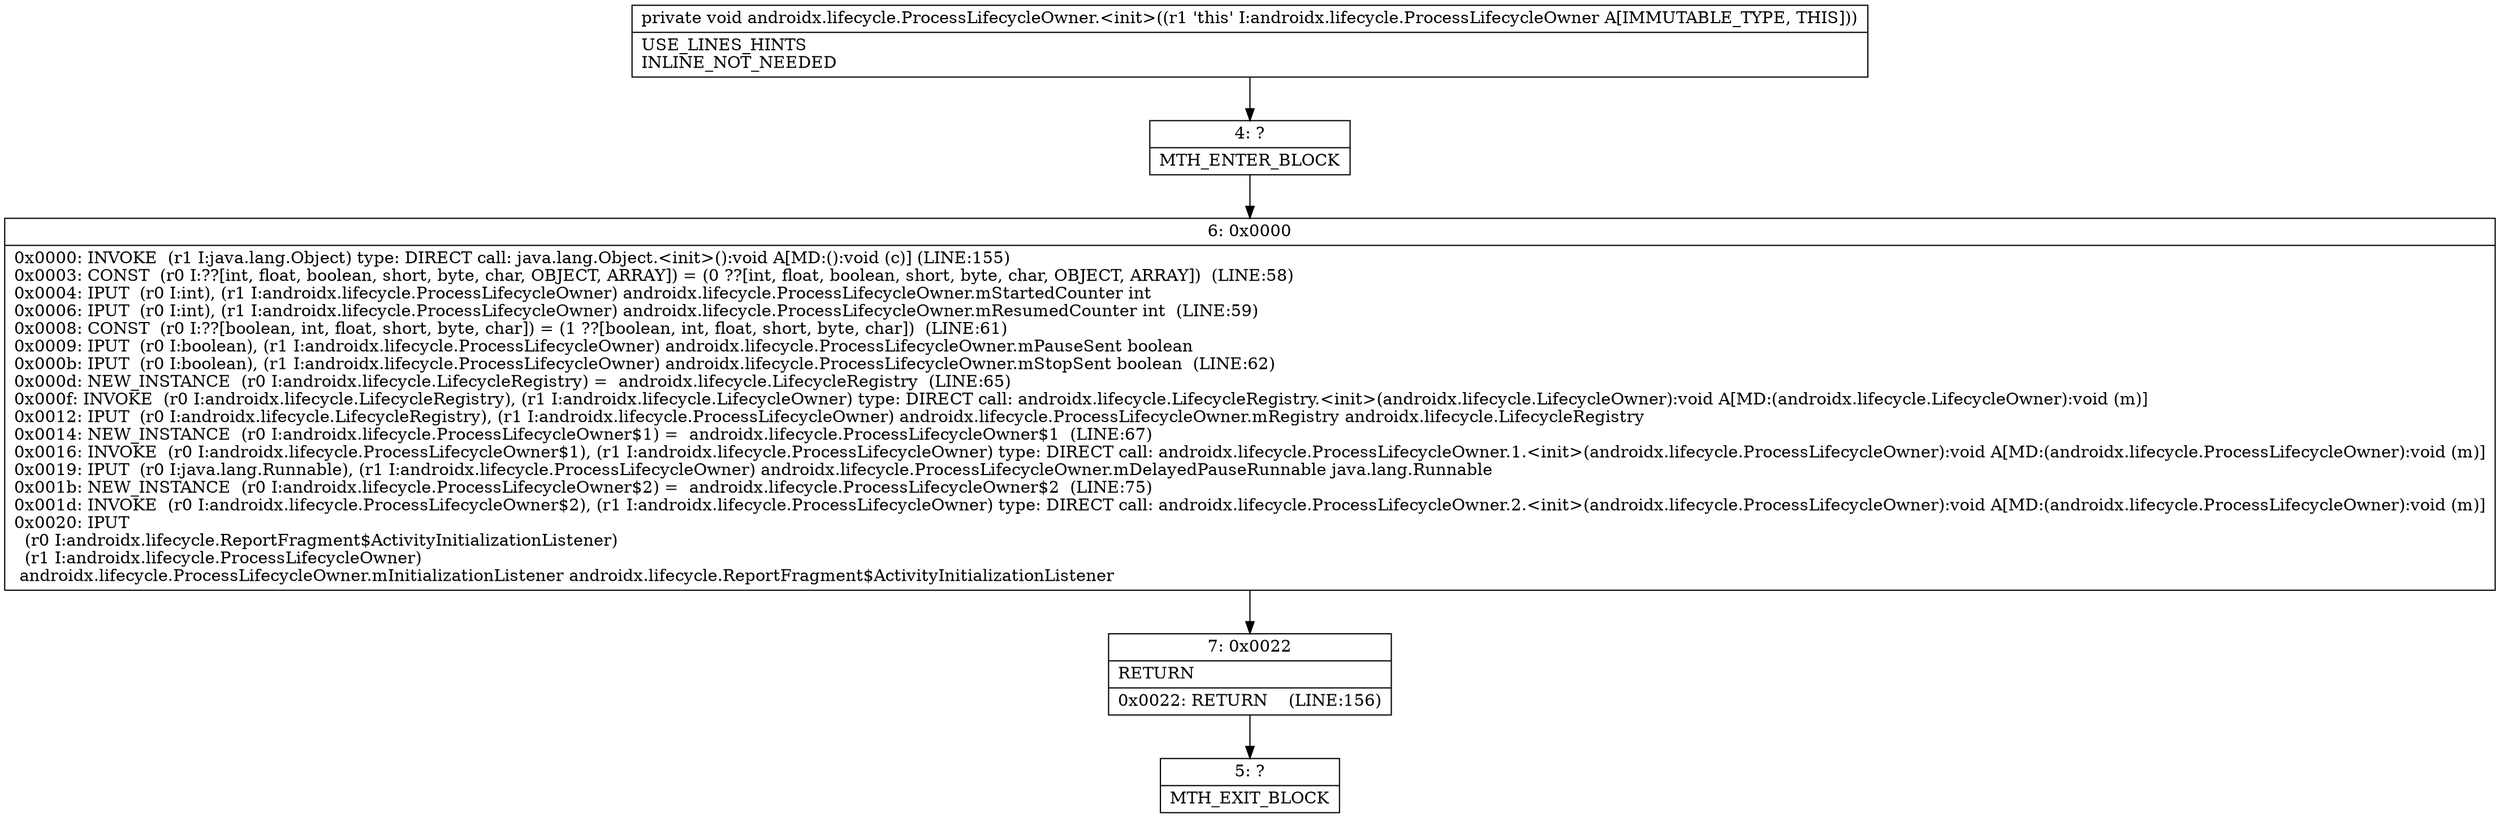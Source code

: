 digraph "CFG forandroidx.lifecycle.ProcessLifecycleOwner.\<init\>()V" {
Node_4 [shape=record,label="{4\:\ ?|MTH_ENTER_BLOCK\l}"];
Node_6 [shape=record,label="{6\:\ 0x0000|0x0000: INVOKE  (r1 I:java.lang.Object) type: DIRECT call: java.lang.Object.\<init\>():void A[MD:():void (c)] (LINE:155)\l0x0003: CONST  (r0 I:??[int, float, boolean, short, byte, char, OBJECT, ARRAY]) = (0 ??[int, float, boolean, short, byte, char, OBJECT, ARRAY])  (LINE:58)\l0x0004: IPUT  (r0 I:int), (r1 I:androidx.lifecycle.ProcessLifecycleOwner) androidx.lifecycle.ProcessLifecycleOwner.mStartedCounter int \l0x0006: IPUT  (r0 I:int), (r1 I:androidx.lifecycle.ProcessLifecycleOwner) androidx.lifecycle.ProcessLifecycleOwner.mResumedCounter int  (LINE:59)\l0x0008: CONST  (r0 I:??[boolean, int, float, short, byte, char]) = (1 ??[boolean, int, float, short, byte, char])  (LINE:61)\l0x0009: IPUT  (r0 I:boolean), (r1 I:androidx.lifecycle.ProcessLifecycleOwner) androidx.lifecycle.ProcessLifecycleOwner.mPauseSent boolean \l0x000b: IPUT  (r0 I:boolean), (r1 I:androidx.lifecycle.ProcessLifecycleOwner) androidx.lifecycle.ProcessLifecycleOwner.mStopSent boolean  (LINE:62)\l0x000d: NEW_INSTANCE  (r0 I:androidx.lifecycle.LifecycleRegistry) =  androidx.lifecycle.LifecycleRegistry  (LINE:65)\l0x000f: INVOKE  (r0 I:androidx.lifecycle.LifecycleRegistry), (r1 I:androidx.lifecycle.LifecycleOwner) type: DIRECT call: androidx.lifecycle.LifecycleRegistry.\<init\>(androidx.lifecycle.LifecycleOwner):void A[MD:(androidx.lifecycle.LifecycleOwner):void (m)]\l0x0012: IPUT  (r0 I:androidx.lifecycle.LifecycleRegistry), (r1 I:androidx.lifecycle.ProcessLifecycleOwner) androidx.lifecycle.ProcessLifecycleOwner.mRegistry androidx.lifecycle.LifecycleRegistry \l0x0014: NEW_INSTANCE  (r0 I:androidx.lifecycle.ProcessLifecycleOwner$1) =  androidx.lifecycle.ProcessLifecycleOwner$1  (LINE:67)\l0x0016: INVOKE  (r0 I:androidx.lifecycle.ProcessLifecycleOwner$1), (r1 I:androidx.lifecycle.ProcessLifecycleOwner) type: DIRECT call: androidx.lifecycle.ProcessLifecycleOwner.1.\<init\>(androidx.lifecycle.ProcessLifecycleOwner):void A[MD:(androidx.lifecycle.ProcessLifecycleOwner):void (m)]\l0x0019: IPUT  (r0 I:java.lang.Runnable), (r1 I:androidx.lifecycle.ProcessLifecycleOwner) androidx.lifecycle.ProcessLifecycleOwner.mDelayedPauseRunnable java.lang.Runnable \l0x001b: NEW_INSTANCE  (r0 I:androidx.lifecycle.ProcessLifecycleOwner$2) =  androidx.lifecycle.ProcessLifecycleOwner$2  (LINE:75)\l0x001d: INVOKE  (r0 I:androidx.lifecycle.ProcessLifecycleOwner$2), (r1 I:androidx.lifecycle.ProcessLifecycleOwner) type: DIRECT call: androidx.lifecycle.ProcessLifecycleOwner.2.\<init\>(androidx.lifecycle.ProcessLifecycleOwner):void A[MD:(androidx.lifecycle.ProcessLifecycleOwner):void (m)]\l0x0020: IPUT  \l  (r0 I:androidx.lifecycle.ReportFragment$ActivityInitializationListener)\l  (r1 I:androidx.lifecycle.ProcessLifecycleOwner)\l androidx.lifecycle.ProcessLifecycleOwner.mInitializationListener androidx.lifecycle.ReportFragment$ActivityInitializationListener \l}"];
Node_7 [shape=record,label="{7\:\ 0x0022|RETURN\l|0x0022: RETURN    (LINE:156)\l}"];
Node_5 [shape=record,label="{5\:\ ?|MTH_EXIT_BLOCK\l}"];
MethodNode[shape=record,label="{private void androidx.lifecycle.ProcessLifecycleOwner.\<init\>((r1 'this' I:androidx.lifecycle.ProcessLifecycleOwner A[IMMUTABLE_TYPE, THIS]))  | USE_LINES_HINTS\lINLINE_NOT_NEEDED\l}"];
MethodNode -> Node_4;Node_4 -> Node_6;
Node_6 -> Node_7;
Node_7 -> Node_5;
}

